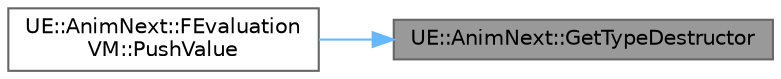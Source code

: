 digraph "UE::AnimNext::GetTypeDestructor"
{
 // INTERACTIVE_SVG=YES
 // LATEX_PDF_SIZE
  bgcolor="transparent";
  edge [fontname=Helvetica,fontsize=10,labelfontname=Helvetica,labelfontsize=10];
  node [fontname=Helvetica,fontsize=10,shape=box,height=0.2,width=0.4];
  rankdir="RL";
  Node1 [id="Node000001",label="UE::AnimNext::GetTypeDestructor",height=0.2,width=0.4,color="gray40", fillcolor="grey60", style="filled", fontcolor="black",tooltip=" "];
  Node1 -> Node2 [id="edge1_Node000001_Node000002",dir="back",color="steelblue1",style="solid",tooltip=" "];
  Node2 [id="Node000002",label="UE::AnimNext::FEvaluation\lVM::PushValue",height=0.2,width=0.4,color="grey40", fillcolor="white", style="filled",URL="$db/db7/structUE_1_1AnimNext_1_1FEvaluationVM.html#a5e89528f54f0c5cd28f215419b314bf7",tooltip=" "];
}
